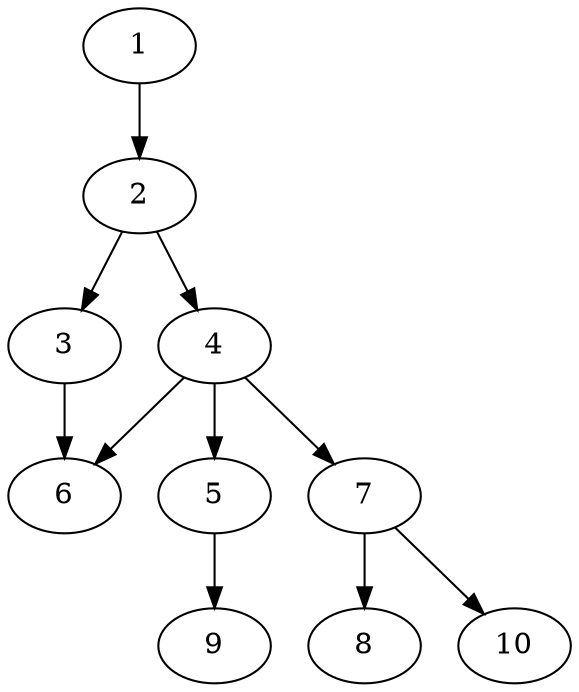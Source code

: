 // DAG automatically generated by daggen at Thu Oct  3 13:58:05 2019
// ./daggen --dot -n 10 --ccr 0.3 --fat 0.5 --regular 0.5 --density 0.7 --mindata 5242880 --maxdata 52428800 
digraph G {
  1 [size="102144000", alpha="0.03", expect_size="30643200"] 
  1 -> 2 [size ="30643200"]
  2 [size="109772800", alpha="0.09", expect_size="32931840"] 
  2 -> 3 [size ="32931840"]
  2 -> 4 [size ="32931840"]
  3 [size="144834560", alpha="0.07", expect_size="43450368"] 
  3 -> 6 [size ="43450368"]
  4 [size="34184533", alpha="0.04", expect_size="10255360"] 
  4 -> 5 [size ="10255360"]
  4 -> 6 [size ="10255360"]
  4 -> 7 [size ="10255360"]
  5 [size="45632853", alpha="0.08", expect_size="13689856"] 
  5 -> 9 [size ="13689856"]
  6 [size="126938453", alpha="0.08", expect_size="38081536"] 
  7 [size="144855040", alpha="0.17", expect_size="43456512"] 
  7 -> 8 [size ="43456512"]
  7 -> 10 [size ="43456512"]
  8 [size="94405973", alpha="0.13", expect_size="28321792"] 
  9 [size="146544640", alpha="0.13", expect_size="43963392"] 
  10 [size="157890560", alpha="0.05", expect_size="47367168"] 
}
